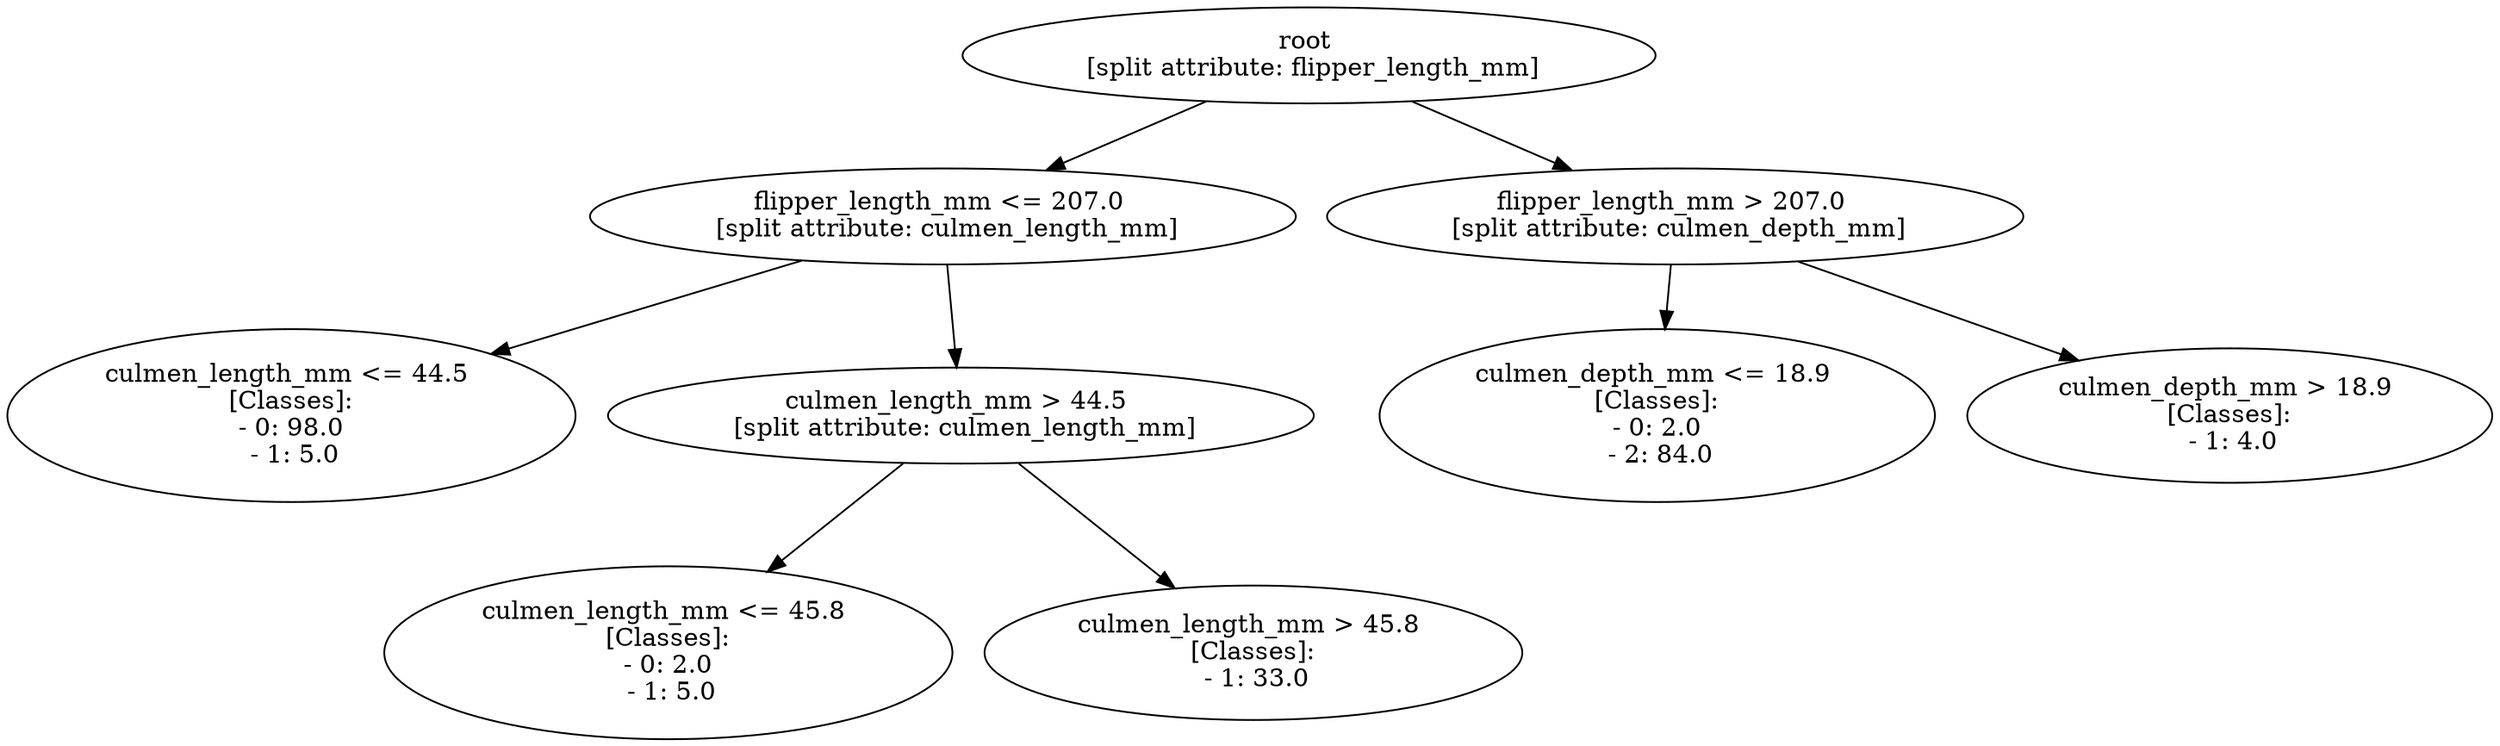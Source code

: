 // Quinlan-Tree
digraph "Quinlan-Tree" {
	root [label="root 
 [split attribute: flipper_length_mm]"]
	"flipper_length_mm <= 207.0" [label="flipper_length_mm <= 207.0 
 [split attribute: culmen_length_mm]"]
	root -> "flipper_length_mm <= 207.0"
	"culmen_length_mm <= 44.5" [label="culmen_length_mm <= 44.5 
 [Classes]: 
 - 0: 98.0 
 - 1: 5.0"]
	"flipper_length_mm <= 207.0" -> "culmen_length_mm <= 44.5"
	"culmen_length_mm > 44.5" [label="culmen_length_mm > 44.5 
 [split attribute: culmen_length_mm]"]
	"flipper_length_mm <= 207.0" -> "culmen_length_mm > 44.5"
	"culmen_length_mm <= 45.8" [label="culmen_length_mm <= 45.8 
 [Classes]: 
 - 0: 2.0 
 - 1: 5.0"]
	"culmen_length_mm > 44.5" -> "culmen_length_mm <= 45.8"
	"culmen_length_mm > 45.8" [label="culmen_length_mm > 45.8 
 [Classes]: 
 - 1: 33.0"]
	"culmen_length_mm > 44.5" -> "culmen_length_mm > 45.8"
	"flipper_length_mm > 207.0" [label="flipper_length_mm > 207.0 
 [split attribute: culmen_depth_mm]"]
	root -> "flipper_length_mm > 207.0"
	"culmen_depth_mm <= 18.9" [label="culmen_depth_mm <= 18.9 
 [Classes]: 
 - 0: 2.0 
 - 2: 84.0"]
	"flipper_length_mm > 207.0" -> "culmen_depth_mm <= 18.9"
	"culmen_depth_mm > 18.9" [label="culmen_depth_mm > 18.9 
 [Classes]: 
 - 1: 4.0"]
	"flipper_length_mm > 207.0" -> "culmen_depth_mm > 18.9"
}
